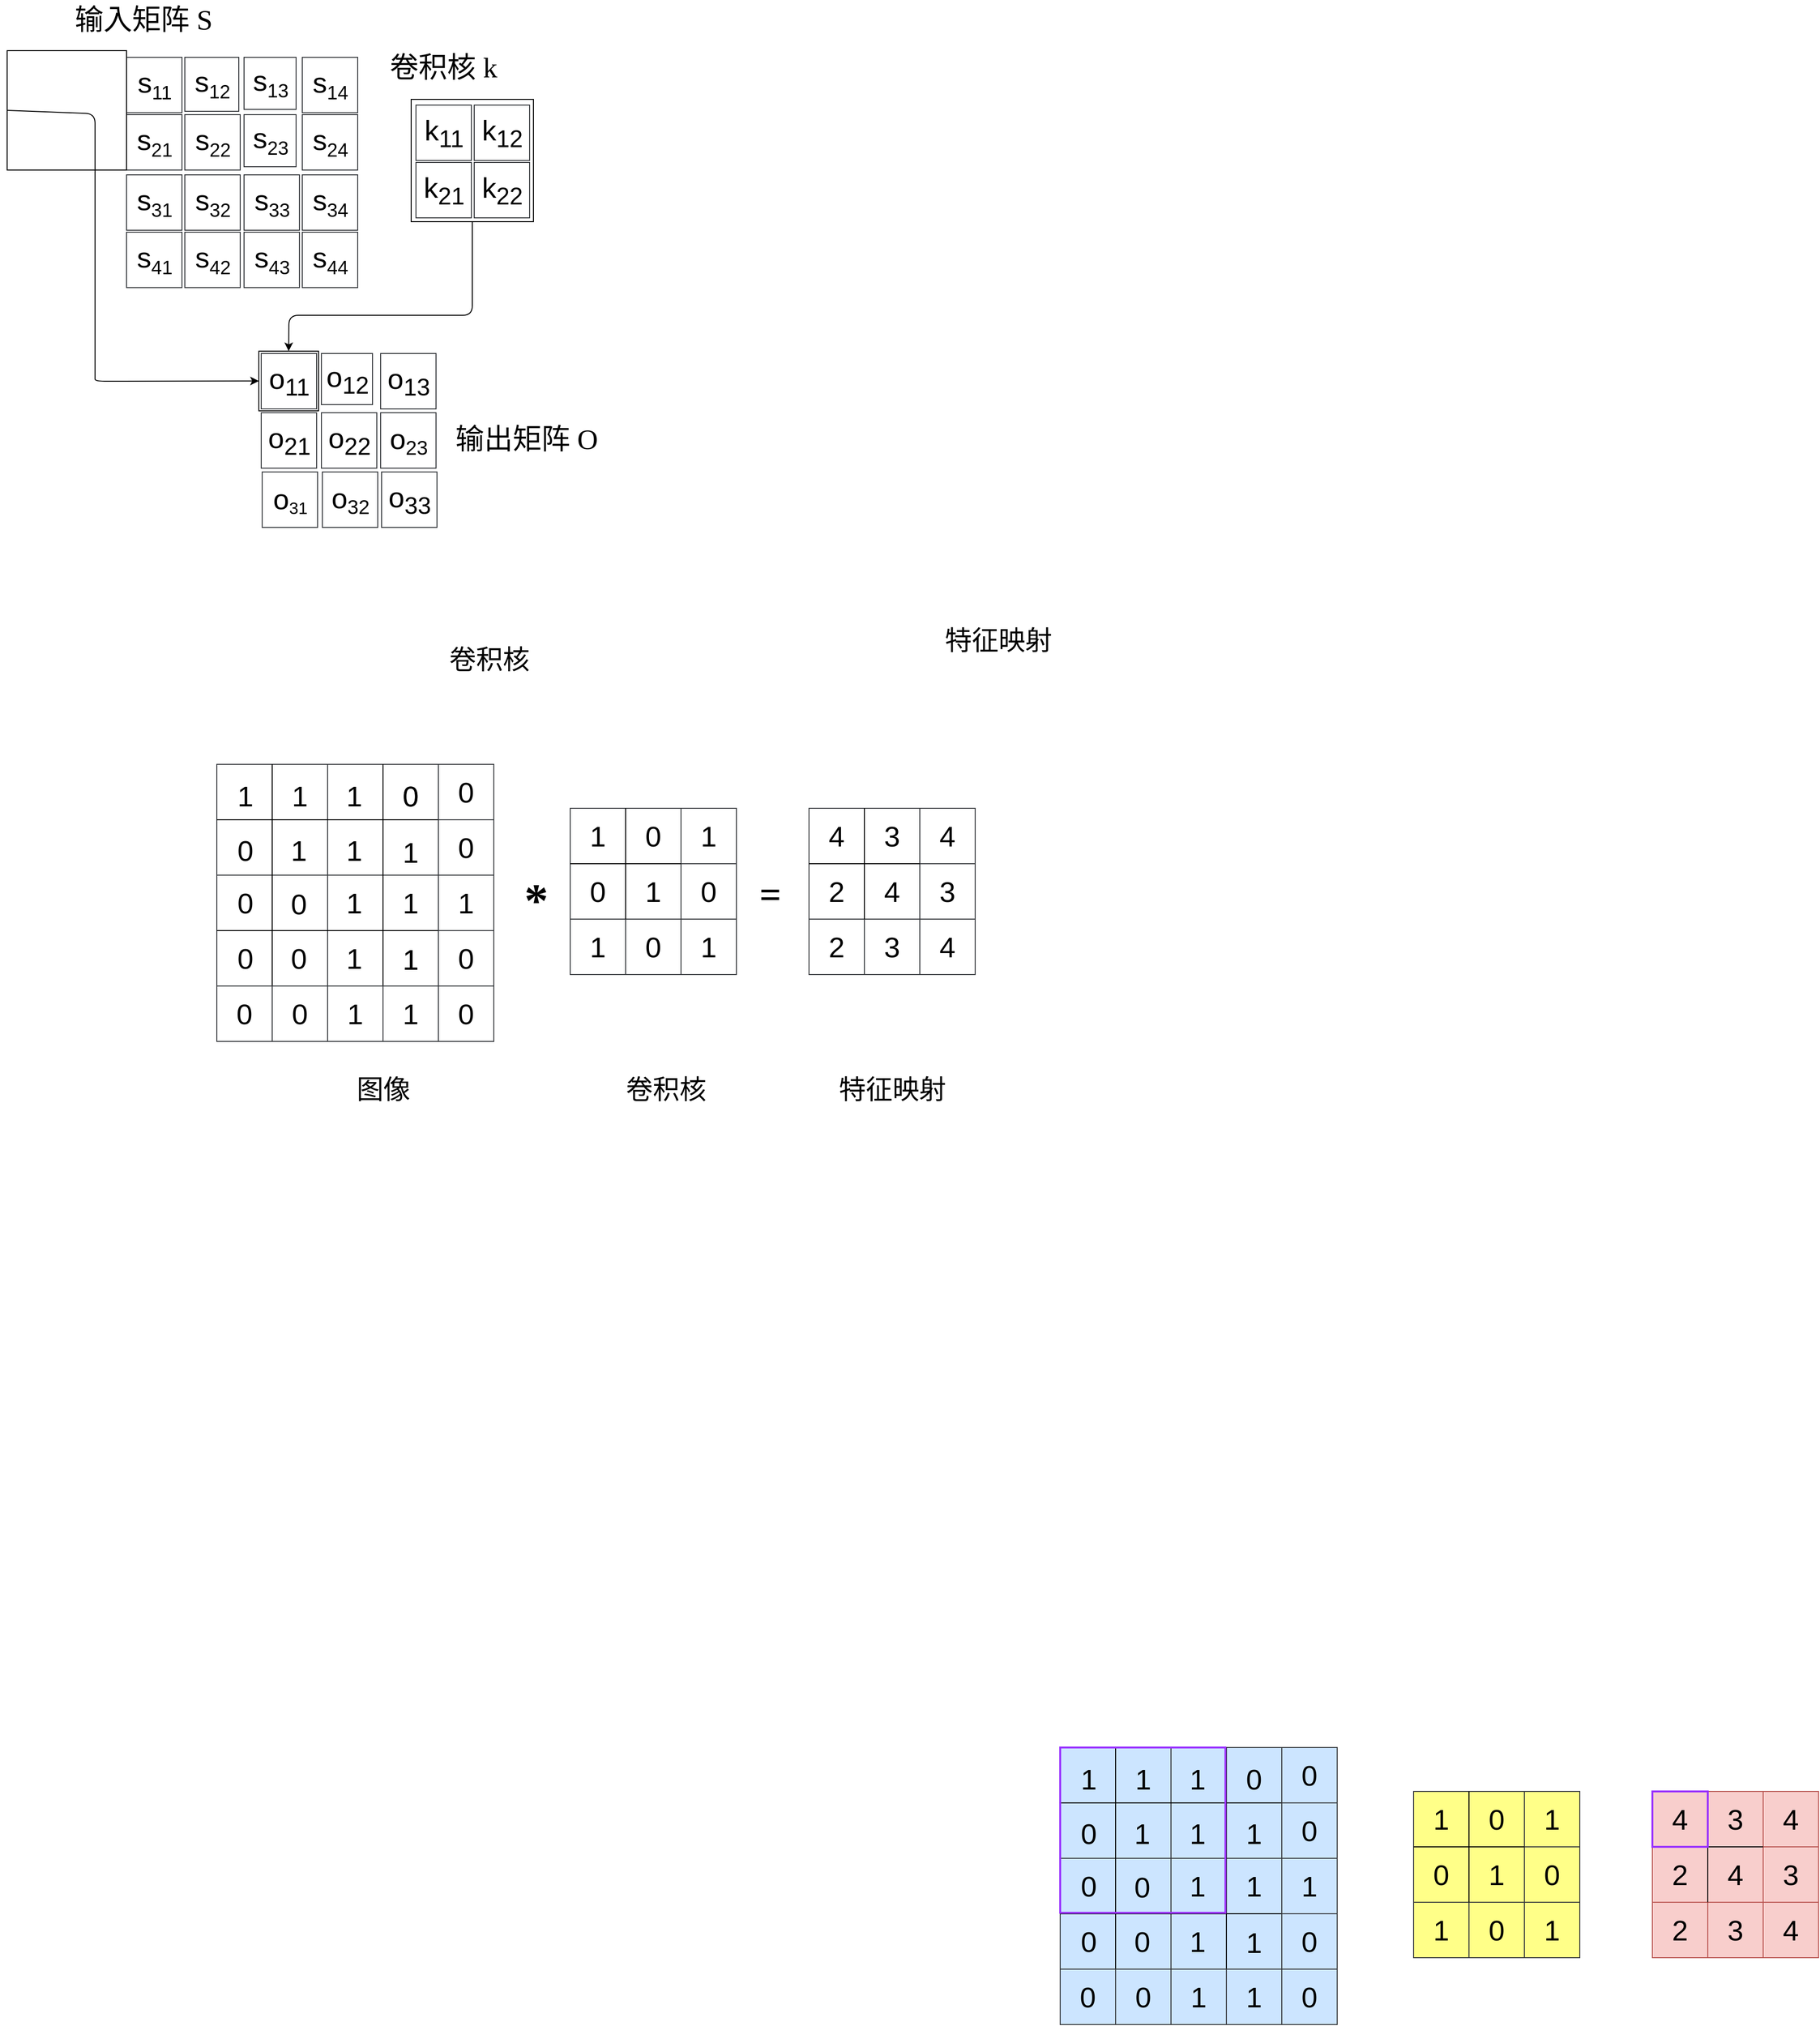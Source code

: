 <mxfile version="12.8.4" type="github">
  <diagram id="JtfpFRSSnTSALHeO8ptM" name="Page-1">
    <mxGraphModel dx="1550" dy="1503" grid="1" gridSize="10" guides="1" tooltips="1" connect="1" arrows="1" fold="1" page="1" pageScale="1" pageWidth="827" pageHeight="1169" math="0" shadow="0">
      <root>
        <mxCell id="0" />
        <mxCell id="1" parent="0" />
        <mxCell id="E94k6uw-H9_ipkAbO5sh-1" value="" style="whiteSpace=wrap;html=1;aspect=fixed;fillColor=#cce5ff;strokeColor=#36393d;fontSize=30;" parent="1" vertex="1">
          <mxGeometry x="900" y="1029" width="116" height="116" as="geometry" />
        </mxCell>
        <mxCell id="E94k6uw-H9_ipkAbO5sh-2" value="" style="whiteSpace=wrap;html=1;aspect=fixed;fillColor=#cce5ff;strokeColor=#36393d;fontSize=30;" parent="1" vertex="1">
          <mxGeometry x="1016" y="1029" width="116" height="116" as="geometry" />
        </mxCell>
        <mxCell id="E94k6uw-H9_ipkAbO5sh-3" value="" style="whiteSpace=wrap;html=1;aspect=fixed;fillColor=#cce5ff;strokeColor=#36393d;fontSize=30;" parent="1" vertex="1">
          <mxGeometry x="900" y="1145" width="116" height="116" as="geometry" />
        </mxCell>
        <mxCell id="E94k6uw-H9_ipkAbO5sh-4" value="" style="whiteSpace=wrap;html=1;aspect=fixed;fillColor=#cce5ff;strokeColor=#36393d;fontSize=30;" parent="1" vertex="1">
          <mxGeometry x="1016" y="1145" width="116" height="116" as="geometry" />
        </mxCell>
        <mxCell id="E94k6uw-H9_ipkAbO5sh-5" value="" style="endArrow=none;html=1;entryX=0;entryY=0.5;entryDx=0;entryDy=0;exitX=1;exitY=0.5;exitDx=0;exitDy=0;fontSize=30;" parent="1" source="E94k6uw-H9_ipkAbO5sh-2" target="E94k6uw-H9_ipkAbO5sh-1" edge="1">
          <mxGeometry width="50" height="50" relative="1" as="geometry">
            <mxPoint x="730" y="1216" as="sourcePoint" />
            <mxPoint x="838" y="1165" as="targetPoint" />
          </mxGeometry>
        </mxCell>
        <mxCell id="E94k6uw-H9_ipkAbO5sh-6" value="" style="endArrow=none;html=1;entryX=0;entryY=0.5;entryDx=0;entryDy=0;exitX=1;exitY=0.5;exitDx=0;exitDy=0;fontSize=30;" parent="1" source="E94k6uw-H9_ipkAbO5sh-4" target="E94k6uw-H9_ipkAbO5sh-3" edge="1">
          <mxGeometry width="50" height="50" relative="1" as="geometry">
            <mxPoint x="760" y="1305" as="sourcePoint" />
            <mxPoint x="840" y="1225" as="targetPoint" />
          </mxGeometry>
        </mxCell>
        <mxCell id="E94k6uw-H9_ipkAbO5sh-7" value="" style="endArrow=none;html=1;entryX=0.5;entryY=0;entryDx=0;entryDy=0;exitX=0.5;exitY=1;exitDx=0;exitDy=0;fontSize=30;" parent="1" source="E94k6uw-H9_ipkAbO5sh-3" target="E94k6uw-H9_ipkAbO5sh-1" edge="1">
          <mxGeometry width="50" height="50" relative="1" as="geometry">
            <mxPoint x="690" y="1305" as="sourcePoint" />
            <mxPoint x="740" y="1255" as="targetPoint" />
          </mxGeometry>
        </mxCell>
        <mxCell id="E94k6uw-H9_ipkAbO5sh-8" value="" style="endArrow=none;html=1;entryX=0.5;entryY=0;entryDx=0;entryDy=0;exitX=0.5;exitY=1;exitDx=0;exitDy=0;fontSize=30;" parent="1" source="E94k6uw-H9_ipkAbO5sh-4" target="E94k6uw-H9_ipkAbO5sh-2" edge="1">
          <mxGeometry width="50" height="50" relative="1" as="geometry">
            <mxPoint x="780" y="1405" as="sourcePoint" />
            <mxPoint x="830" y="1355" as="targetPoint" />
          </mxGeometry>
        </mxCell>
        <mxCell id="E94k6uw-H9_ipkAbO5sh-9" value="&lt;font style=&quot;font-size: 30px;&quot;&gt;1&lt;/font&gt;" style="text;html=1;strokeColor=none;fillColor=none;align=center;verticalAlign=middle;whiteSpace=wrap;rounded=0;fontSize=30;" parent="1" vertex="1">
          <mxGeometry x="910" y="1045" width="40" height="34" as="geometry" />
        </mxCell>
        <mxCell id="E94k6uw-H9_ipkAbO5sh-10" value="&lt;font style=&quot;font-size: 30px;&quot;&gt;1&lt;/font&gt;" style="text;html=1;strokeColor=none;fillColor=none;align=center;verticalAlign=middle;whiteSpace=wrap;rounded=0;fontSize=30;" parent="1" vertex="1">
          <mxGeometry x="967" y="1045" width="40" height="34" as="geometry" />
        </mxCell>
        <mxCell id="E94k6uw-H9_ipkAbO5sh-11" value="&lt;font style=&quot;font-size: 30px;&quot;&gt;1&lt;/font&gt;" style="text;html=1;strokeColor=none;fillColor=none;align=center;verticalAlign=middle;whiteSpace=wrap;rounded=0;fontSize=30;" parent="1" vertex="1">
          <mxGeometry x="1024" y="1045" width="40" height="34" as="geometry" />
        </mxCell>
        <mxCell id="E94k6uw-H9_ipkAbO5sh-12" value="&lt;font style=&quot;font-size: 30px;&quot;&gt;0&lt;/font&gt;" style="text;html=1;strokeColor=none;fillColor=none;align=center;verticalAlign=middle;whiteSpace=wrap;rounded=0;fontSize=30;" parent="1" vertex="1">
          <mxGeometry x="1083" y="1045" width="40" height="34" as="geometry" />
        </mxCell>
        <mxCell id="E94k6uw-H9_ipkAbO5sh-13" value="&lt;font style=&quot;font-size: 30px;&quot;&gt;0&lt;/font&gt;" style="text;html=1;strokeColor=none;fillColor=none;align=center;verticalAlign=middle;whiteSpace=wrap;rounded=0;fontSize=30;" parent="1" vertex="1">
          <mxGeometry x="910" y="1102" width="40" height="34" as="geometry" />
        </mxCell>
        <mxCell id="E94k6uw-H9_ipkAbO5sh-14" value="&lt;font style=&quot;font-size: 30px;&quot;&gt;1&lt;/font&gt;" style="text;html=1;strokeColor=none;fillColor=none;align=center;verticalAlign=middle;whiteSpace=wrap;rounded=0;fontSize=30;" parent="1" vertex="1">
          <mxGeometry x="966" y="1102" width="40" height="34" as="geometry" />
        </mxCell>
        <mxCell id="E94k6uw-H9_ipkAbO5sh-15" value="&lt;font style=&quot;font-size: 30px;&quot;&gt;1&lt;/font&gt;" style="text;html=1;strokeColor=none;fillColor=none;align=center;verticalAlign=middle;whiteSpace=wrap;rounded=0;fontSize=30;" parent="1" vertex="1">
          <mxGeometry x="1024" y="1102" width="40" height="34" as="geometry" />
        </mxCell>
        <mxCell id="E94k6uw-H9_ipkAbO5sh-16" value="&lt;font style=&quot;font-size: 30px;&quot;&gt;0&lt;/font&gt;" style="text;html=1;strokeColor=none;fillColor=none;align=center;verticalAlign=middle;whiteSpace=wrap;rounded=0;fontSize=30;" parent="1" vertex="1">
          <mxGeometry x="910" y="1157" width="40" height="34" as="geometry" />
        </mxCell>
        <mxCell id="E94k6uw-H9_ipkAbO5sh-17" value="&lt;font style=&quot;font-size: 30px;&quot;&gt;0&lt;/font&gt;" style="text;html=1;strokeColor=none;fillColor=none;align=center;verticalAlign=middle;whiteSpace=wrap;rounded=0;fontSize=30;" parent="1" vertex="1">
          <mxGeometry x="966" y="1158" width="40" height="34" as="geometry" />
        </mxCell>
        <mxCell id="E94k6uw-H9_ipkAbO5sh-18" value="&lt;font style=&quot;font-size: 30px;&quot;&gt;1&lt;/font&gt;" style="text;html=1;strokeColor=none;fillColor=none;align=center;verticalAlign=middle;whiteSpace=wrap;rounded=0;fontSize=30;" parent="1" vertex="1">
          <mxGeometry x="1024" y="1157" width="40" height="34" as="geometry" />
        </mxCell>
        <mxCell id="E94k6uw-H9_ipkAbO5sh-19" value="&lt;font style=&quot;font-size: 30px;&quot;&gt;1&lt;/font&gt;" style="text;html=1;strokeColor=none;fillColor=none;align=center;verticalAlign=middle;whiteSpace=wrap;rounded=0;fontSize=30;" parent="1" vertex="1">
          <mxGeometry x="1083" y="1157" width="40" height="34" as="geometry" />
        </mxCell>
        <mxCell id="E94k6uw-H9_ipkAbO5sh-20" value="&lt;font style=&quot;font-size: 30px;&quot;&gt;0&lt;/font&gt;" style="text;html=1;strokeColor=none;fillColor=none;align=center;verticalAlign=middle;whiteSpace=wrap;rounded=0;fontSize=30;" parent="1" vertex="1">
          <mxGeometry x="910" y="1215" width="40" height="34" as="geometry" />
        </mxCell>
        <mxCell id="E94k6uw-H9_ipkAbO5sh-21" value="&lt;font style=&quot;font-size: 30px;&quot;&gt;0&lt;/font&gt;" style="text;html=1;strokeColor=none;fillColor=none;align=center;verticalAlign=middle;whiteSpace=wrap;rounded=0;fontSize=30;" parent="1" vertex="1">
          <mxGeometry x="966" y="1215" width="40" height="34" as="geometry" />
        </mxCell>
        <mxCell id="E94k6uw-H9_ipkAbO5sh-22" value="&lt;font style=&quot;font-size: 30px;&quot;&gt;1&lt;/font&gt;" style="text;html=1;strokeColor=none;fillColor=none;align=center;verticalAlign=middle;whiteSpace=wrap;rounded=0;fontSize=30;" parent="1" vertex="1">
          <mxGeometry x="1024" y="1215" width="40" height="34" as="geometry" />
        </mxCell>
        <mxCell id="E94k6uw-H9_ipkAbO5sh-23" value="&lt;font style=&quot;font-size: 30px;&quot;&gt;1&lt;/font&gt;" style="text;html=1;strokeColor=none;fillColor=none;align=center;verticalAlign=middle;whiteSpace=wrap;rounded=0;fontSize=30;" parent="1" vertex="1">
          <mxGeometry x="1083" y="1216" width="40" height="34" as="geometry" />
        </mxCell>
        <mxCell id="E94k6uw-H9_ipkAbO5sh-24" value="&lt;font style=&quot;font-size: 30px;&quot;&gt;1&lt;/font&gt;" style="text;html=1;strokeColor=none;fillColor=none;align=center;verticalAlign=middle;whiteSpace=wrap;rounded=0;fontSize=30;" parent="1" vertex="1">
          <mxGeometry x="1083" y="1102" width="40" height="34" as="geometry" />
        </mxCell>
        <mxCell id="E94k6uw-H9_ipkAbO5sh-73" value="0" style="whiteSpace=wrap;html=1;aspect=fixed;fillColor=#cce5ff;strokeColor=#36393d;fontSize=30;" parent="1" vertex="1">
          <mxGeometry x="1132" y="1029" width="58" height="58" as="geometry" />
        </mxCell>
        <mxCell id="E94k6uw-H9_ipkAbO5sh-74" value="0" style="whiteSpace=wrap;html=1;aspect=fixed;fillColor=#cce5ff;strokeColor=#36393d;fontSize=30;" parent="1" vertex="1">
          <mxGeometry x="1132" y="1087" width="58" height="58" as="geometry" />
        </mxCell>
        <mxCell id="E94k6uw-H9_ipkAbO5sh-75" value="1" style="whiteSpace=wrap;html=1;aspect=fixed;fillColor=#cce5ff;strokeColor=#36393d;fontSize=30;" parent="1" vertex="1">
          <mxGeometry x="1132" y="1145" width="58" height="58" as="geometry" />
        </mxCell>
        <mxCell id="E94k6uw-H9_ipkAbO5sh-76" value="0" style="whiteSpace=wrap;html=1;aspect=fixed;fillColor=#cce5ff;strokeColor=#36393d;fontSize=30;" parent="1" vertex="1">
          <mxGeometry x="1132" y="1203" width="58" height="58" as="geometry" />
        </mxCell>
        <mxCell id="E94k6uw-H9_ipkAbO5sh-77" value="0" style="whiteSpace=wrap;html=1;aspect=fixed;fillColor=#cce5ff;strokeColor=#36393d;fontSize=30;" parent="1" vertex="1">
          <mxGeometry x="900" y="1261" width="58" height="58" as="geometry" />
        </mxCell>
        <mxCell id="E94k6uw-H9_ipkAbO5sh-78" value="0" style="whiteSpace=wrap;html=1;aspect=fixed;fillColor=#cce5ff;strokeColor=#36393d;fontSize=30;" parent="1" vertex="1">
          <mxGeometry x="958" y="1261" width="58" height="58" as="geometry" />
        </mxCell>
        <mxCell id="E94k6uw-H9_ipkAbO5sh-79" value="1" style="whiteSpace=wrap;html=1;aspect=fixed;fillColor=#cce5ff;strokeColor=#36393d;fontSize=30;" parent="1" vertex="1">
          <mxGeometry x="1016" y="1261" width="58" height="58" as="geometry" />
        </mxCell>
        <mxCell id="E94k6uw-H9_ipkAbO5sh-80" value="1" style="whiteSpace=wrap;html=1;aspect=fixed;fillColor=#cce5ff;strokeColor=#36393d;fontSize=30;" parent="1" vertex="1">
          <mxGeometry x="1074" y="1261" width="58" height="58" as="geometry" />
        </mxCell>
        <mxCell id="E94k6uw-H9_ipkAbO5sh-81" value="0" style="whiteSpace=wrap;html=1;aspect=fixed;fillColor=#cce5ff;strokeColor=#36393d;fontSize=30;" parent="1" vertex="1">
          <mxGeometry x="1132" y="1261" width="58" height="58" as="geometry" />
        </mxCell>
        <mxCell id="E94k6uw-H9_ipkAbO5sh-83" value="" style="whiteSpace=wrap;html=1;aspect=fixed;fillColor=#ffff88;strokeColor=#36393d;fontSize=30;" parent="1" vertex="1">
          <mxGeometry x="1270" y="1075" width="116" height="116" as="geometry" />
        </mxCell>
        <mxCell id="E94k6uw-H9_ipkAbO5sh-88" value="1" style="whiteSpace=wrap;html=1;aspect=fixed;fillColor=#ffff88;strokeColor=#36393d;fontSize=30;" parent="1" vertex="1">
          <mxGeometry x="1386" y="1075" width="58" height="58" as="geometry" />
        </mxCell>
        <mxCell id="E94k6uw-H9_ipkAbO5sh-89" value="0" style="whiteSpace=wrap;html=1;aspect=fixed;fillColor=#ffff88;strokeColor=#36393d;fontSize=30;" parent="1" vertex="1">
          <mxGeometry x="1386" y="1133" width="58" height="58" as="geometry" />
        </mxCell>
        <mxCell id="E94k6uw-H9_ipkAbO5sh-90" value="1" style="whiteSpace=wrap;html=1;aspect=fixed;fillColor=#ffff88;strokeColor=#36393d;fontSize=30;" parent="1" vertex="1">
          <mxGeometry x="1270" y="1191" width="58" height="58" as="geometry" />
        </mxCell>
        <mxCell id="E94k6uw-H9_ipkAbO5sh-91" value="0" style="whiteSpace=wrap;html=1;aspect=fixed;fillColor=#ffff88;strokeColor=#36393d;fontSize=30;" parent="1" vertex="1">
          <mxGeometry x="1328" y="1191" width="58" height="58" as="geometry" />
        </mxCell>
        <mxCell id="E94k6uw-H9_ipkAbO5sh-92" value="1" style="whiteSpace=wrap;html=1;aspect=fixed;fillColor=#ffff88;strokeColor=#36393d;fontSize=30;" parent="1" vertex="1">
          <mxGeometry x="1386" y="1191" width="58" height="58" as="geometry" />
        </mxCell>
        <mxCell id="E94k6uw-H9_ipkAbO5sh-93" value="" style="endArrow=none;html=1;fontSize=30;exitX=0;exitY=0.5;exitDx=0;exitDy=0;entryX=1;entryY=0.5;entryDx=0;entryDy=0;" parent="1" source="E94k6uw-H9_ipkAbO5sh-83" target="E94k6uw-H9_ipkAbO5sh-83" edge="1">
          <mxGeometry width="50" height="50" relative="1" as="geometry">
            <mxPoint x="1310" y="1037" as="sourcePoint" />
            <mxPoint x="1360" y="987" as="targetPoint" />
          </mxGeometry>
        </mxCell>
        <mxCell id="E94k6uw-H9_ipkAbO5sh-94" value="" style="endArrow=none;html=1;fontSize=30;exitX=0.5;exitY=0;exitDx=0;exitDy=0;entryX=0.5;entryY=1;entryDx=0;entryDy=0;" parent="1" source="E94k6uw-H9_ipkAbO5sh-83" target="E94k6uw-H9_ipkAbO5sh-83" edge="1">
          <mxGeometry width="50" height="50" relative="1" as="geometry">
            <mxPoint x="1310" y="1017" as="sourcePoint" />
            <mxPoint x="1360" y="967" as="targetPoint" />
          </mxGeometry>
        </mxCell>
        <mxCell id="E94k6uw-H9_ipkAbO5sh-95" value="1" style="text;html=1;strokeColor=none;fillColor=none;align=center;verticalAlign=middle;whiteSpace=wrap;rounded=0;fontSize=30;" parent="1" vertex="1">
          <mxGeometry x="1279" y="1094" width="40" height="20" as="geometry" />
        </mxCell>
        <mxCell id="E94k6uw-H9_ipkAbO5sh-96" value="0" style="text;html=1;strokeColor=none;fillColor=none;align=center;verticalAlign=middle;whiteSpace=wrap;rounded=0;fontSize=30;" parent="1" vertex="1">
          <mxGeometry x="1337" y="1094" width="40" height="20" as="geometry" />
        </mxCell>
        <mxCell id="E94k6uw-H9_ipkAbO5sh-97" value="0" style="text;html=1;strokeColor=none;fillColor=none;align=center;verticalAlign=middle;whiteSpace=wrap;rounded=0;fontSize=30;" parent="1" vertex="1">
          <mxGeometry x="1279" y="1152" width="40" height="20" as="geometry" />
        </mxCell>
        <mxCell id="E94k6uw-H9_ipkAbO5sh-98" value="1" style="text;html=1;strokeColor=none;fillColor=none;align=center;verticalAlign=middle;whiteSpace=wrap;rounded=0;fontSize=30;" parent="1" vertex="1">
          <mxGeometry x="1337" y="1152" width="40" height="20" as="geometry" />
        </mxCell>
        <mxCell id="E94k6uw-H9_ipkAbO5sh-99" value="" style="whiteSpace=wrap;html=1;aspect=fixed;fillColor=#f8cecc;strokeColor=#b85450;fontSize=30;" parent="1" vertex="1">
          <mxGeometry x="1520" y="1075" width="116" height="116" as="geometry" />
        </mxCell>
        <mxCell id="E94k6uw-H9_ipkAbO5sh-100" value="4" style="whiteSpace=wrap;html=1;aspect=fixed;fillColor=#f8cecc;strokeColor=#b85450;fontSize=30;" parent="1" vertex="1">
          <mxGeometry x="1636" y="1075" width="58" height="58" as="geometry" />
        </mxCell>
        <mxCell id="E94k6uw-H9_ipkAbO5sh-101" value="3" style="whiteSpace=wrap;html=1;aspect=fixed;fillColor=#f8cecc;strokeColor=#b85450;fontSize=30;" parent="1" vertex="1">
          <mxGeometry x="1636" y="1133" width="58" height="58" as="geometry" />
        </mxCell>
        <mxCell id="E94k6uw-H9_ipkAbO5sh-102" value="2" style="whiteSpace=wrap;html=1;aspect=fixed;fillColor=#f8cecc;strokeColor=#b85450;fontSize=30;" parent="1" vertex="1">
          <mxGeometry x="1520" y="1191" width="58" height="58" as="geometry" />
        </mxCell>
        <mxCell id="E94k6uw-H9_ipkAbO5sh-103" value="3" style="whiteSpace=wrap;html=1;aspect=fixed;fillColor=#f8cecc;strokeColor=#b85450;fontSize=30;" parent="1" vertex="1">
          <mxGeometry x="1578" y="1191" width="58" height="58" as="geometry" />
        </mxCell>
        <mxCell id="E94k6uw-H9_ipkAbO5sh-104" value="4" style="whiteSpace=wrap;html=1;aspect=fixed;fillColor=#f8cecc;strokeColor=#b85450;fontSize=30;" parent="1" vertex="1">
          <mxGeometry x="1636" y="1191" width="58" height="58" as="geometry" />
        </mxCell>
        <mxCell id="E94k6uw-H9_ipkAbO5sh-105" value="" style="endArrow=none;html=1;fontSize=30;exitX=0;exitY=0.5;exitDx=0;exitDy=0;entryX=1;entryY=0.5;entryDx=0;entryDy=0;" parent="1" source="E94k6uw-H9_ipkAbO5sh-99" target="E94k6uw-H9_ipkAbO5sh-99" edge="1">
          <mxGeometry width="50" height="50" relative="1" as="geometry">
            <mxPoint x="1560" y="1037" as="sourcePoint" />
            <mxPoint x="1610" y="987" as="targetPoint" />
          </mxGeometry>
        </mxCell>
        <mxCell id="E94k6uw-H9_ipkAbO5sh-106" value="" style="endArrow=none;html=1;fontSize=30;exitX=0.5;exitY=0;exitDx=0;exitDy=0;entryX=0.5;entryY=1;entryDx=0;entryDy=0;" parent="1" source="E94k6uw-H9_ipkAbO5sh-99" target="E94k6uw-H9_ipkAbO5sh-99" edge="1">
          <mxGeometry width="50" height="50" relative="1" as="geometry">
            <mxPoint x="1560" y="1017" as="sourcePoint" />
            <mxPoint x="1610" y="967" as="targetPoint" />
          </mxGeometry>
        </mxCell>
        <mxCell id="E94k6uw-H9_ipkAbO5sh-107" value="4" style="text;html=1;strokeColor=none;fillColor=none;align=center;verticalAlign=middle;whiteSpace=wrap;rounded=0;fontSize=30;" parent="1" vertex="1">
          <mxGeometry x="1529" y="1094" width="40" height="20" as="geometry" />
        </mxCell>
        <mxCell id="E94k6uw-H9_ipkAbO5sh-108" value="3" style="text;html=1;strokeColor=none;fillColor=none;align=center;verticalAlign=middle;whiteSpace=wrap;rounded=0;fontSize=30;" parent="1" vertex="1">
          <mxGeometry x="1587" y="1094" width="40" height="20" as="geometry" />
        </mxCell>
        <mxCell id="E94k6uw-H9_ipkAbO5sh-109" value="2" style="text;html=1;strokeColor=none;fillColor=none;align=center;verticalAlign=middle;whiteSpace=wrap;rounded=0;fontSize=30;" parent="1" vertex="1">
          <mxGeometry x="1529" y="1152" width="40" height="20" as="geometry" />
        </mxCell>
        <mxCell id="E94k6uw-H9_ipkAbO5sh-110" value="4" style="text;html=1;strokeColor=none;fillColor=none;align=center;verticalAlign=middle;whiteSpace=wrap;rounded=0;fontSize=30;" parent="1" vertex="1">
          <mxGeometry x="1587" y="1152" width="40" height="20" as="geometry" />
        </mxCell>
        <mxCell id="E94k6uw-H9_ipkAbO5sh-111" value="" style="whiteSpace=wrap;html=1;aspect=fixed;fontSize=30;fillColor=none;strokeColor=#9933FF;rounded=0;shadow=0;glass=0;comic=0;strokeWidth=2;" parent="1" vertex="1">
          <mxGeometry x="900" y="1029" width="173" height="173" as="geometry" />
        </mxCell>
        <mxCell id="E94k6uw-H9_ipkAbO5sh-112" value="" style="whiteSpace=wrap;html=1;aspect=fixed;strokeColor=#9933FF;fillColor=none;fontSize=30;strokeWidth=2;" parent="1" vertex="1">
          <mxGeometry x="1520" y="1075" width="58" height="58" as="geometry" />
        </mxCell>
        <mxCell id="FGZM0DmefXxOjNKaWH-8-1" value="" style="whiteSpace=wrap;html=1;aspect=fixed;fillColor=none;strokeColor=#36393d;fontSize=30;" vertex="1" parent="1">
          <mxGeometry x="17" width="116" height="116" as="geometry" />
        </mxCell>
        <mxCell id="FGZM0DmefXxOjNKaWH-8-2" value="" style="whiteSpace=wrap;html=1;aspect=fixed;fillColor=none;strokeColor=#36393d;fontSize=30;" vertex="1" parent="1">
          <mxGeometry x="133" width="116" height="116" as="geometry" />
        </mxCell>
        <mxCell id="FGZM0DmefXxOjNKaWH-8-3" value="" style="whiteSpace=wrap;html=1;aspect=fixed;fillColor=none;strokeColor=#36393d;fontSize=30;" vertex="1" parent="1">
          <mxGeometry x="17" y="116" width="116" height="116" as="geometry" />
        </mxCell>
        <mxCell id="FGZM0DmefXxOjNKaWH-8-4" value="" style="whiteSpace=wrap;html=1;aspect=fixed;fillColor=none;strokeColor=#36393d;fontSize=30;" vertex="1" parent="1">
          <mxGeometry x="133" y="116" width="116" height="116" as="geometry" />
        </mxCell>
        <mxCell id="FGZM0DmefXxOjNKaWH-8-5" value="" style="endArrow=none;html=1;entryX=0;entryY=0.5;entryDx=0;entryDy=0;exitX=1;exitY=0.5;exitDx=0;exitDy=0;fontSize=30;" edge="1" parent="1" source="FGZM0DmefXxOjNKaWH-8-2" target="FGZM0DmefXxOjNKaWH-8-1">
          <mxGeometry width="50" height="50" relative="1" as="geometry">
            <mxPoint x="-153" y="187" as="sourcePoint" />
            <mxPoint x="-45" y="136" as="targetPoint" />
          </mxGeometry>
        </mxCell>
        <mxCell id="FGZM0DmefXxOjNKaWH-8-6" value="" style="endArrow=none;html=1;entryX=0;entryY=0.5;entryDx=0;entryDy=0;exitX=1;exitY=0.5;exitDx=0;exitDy=0;fontSize=30;" edge="1" parent="1" source="FGZM0DmefXxOjNKaWH-8-4" target="FGZM0DmefXxOjNKaWH-8-3">
          <mxGeometry width="50" height="50" relative="1" as="geometry">
            <mxPoint x="-123" y="276" as="sourcePoint" />
            <mxPoint x="-43" y="196" as="targetPoint" />
          </mxGeometry>
        </mxCell>
        <mxCell id="FGZM0DmefXxOjNKaWH-8-7" value="" style="endArrow=none;html=1;entryX=0.5;entryY=0;entryDx=0;entryDy=0;exitX=0.5;exitY=1;exitDx=0;exitDy=0;fontSize=30;" edge="1" parent="1" source="FGZM0DmefXxOjNKaWH-8-3" target="FGZM0DmefXxOjNKaWH-8-1">
          <mxGeometry width="50" height="50" relative="1" as="geometry">
            <mxPoint x="-193" y="276" as="sourcePoint" />
            <mxPoint x="-143" y="226" as="targetPoint" />
          </mxGeometry>
        </mxCell>
        <mxCell id="FGZM0DmefXxOjNKaWH-8-8" value="" style="endArrow=none;html=1;entryX=0.5;entryY=0;entryDx=0;entryDy=0;exitX=0.5;exitY=1;exitDx=0;exitDy=0;fontSize=30;" edge="1" parent="1" source="FGZM0DmefXxOjNKaWH-8-4" target="FGZM0DmefXxOjNKaWH-8-2">
          <mxGeometry width="50" height="50" relative="1" as="geometry">
            <mxPoint x="-103" y="376" as="sourcePoint" />
            <mxPoint x="-53" y="326" as="targetPoint" />
          </mxGeometry>
        </mxCell>
        <mxCell id="FGZM0DmefXxOjNKaWH-8-9" value="&lt;font style=&quot;font-size: 30px;&quot;&gt;1&lt;/font&gt;" style="text;html=1;strokeColor=none;fillColor=none;align=center;verticalAlign=middle;whiteSpace=wrap;rounded=0;fontSize=30;" vertex="1" parent="1">
          <mxGeometry x="27" y="16" width="40" height="34" as="geometry" />
        </mxCell>
        <mxCell id="FGZM0DmefXxOjNKaWH-8-10" value="&lt;font style=&quot;font-size: 30px;&quot;&gt;1&lt;/font&gt;" style="text;html=1;strokeColor=none;fillColor=none;align=center;verticalAlign=middle;whiteSpace=wrap;rounded=0;fontSize=30;" vertex="1" parent="1">
          <mxGeometry x="84" y="16" width="40" height="34" as="geometry" />
        </mxCell>
        <mxCell id="FGZM0DmefXxOjNKaWH-8-11" value="&lt;font style=&quot;font-size: 30px;&quot;&gt;1&lt;/font&gt;" style="text;html=1;strokeColor=none;fillColor=none;align=center;verticalAlign=middle;whiteSpace=wrap;rounded=0;fontSize=30;" vertex="1" parent="1">
          <mxGeometry x="141" y="16" width="40" height="34" as="geometry" />
        </mxCell>
        <mxCell id="FGZM0DmefXxOjNKaWH-8-12" value="&lt;font style=&quot;font-size: 30px;&quot;&gt;0&lt;/font&gt;" style="text;html=1;strokeColor=none;fillColor=none;align=center;verticalAlign=middle;whiteSpace=wrap;rounded=0;fontSize=30;" vertex="1" parent="1">
          <mxGeometry x="200" y="16" width="40" height="34" as="geometry" />
        </mxCell>
        <mxCell id="FGZM0DmefXxOjNKaWH-8-13" value="&lt;font style=&quot;font-size: 30px;&quot;&gt;0&lt;/font&gt;" style="text;html=1;strokeColor=none;fillColor=none;align=center;verticalAlign=middle;whiteSpace=wrap;rounded=0;fontSize=30;" vertex="1" parent="1">
          <mxGeometry x="27" y="73" width="40" height="34" as="geometry" />
        </mxCell>
        <mxCell id="FGZM0DmefXxOjNKaWH-8-14" value="&lt;font style=&quot;font-size: 30px;&quot;&gt;1&lt;/font&gt;" style="text;html=1;strokeColor=none;fillColor=none;align=center;verticalAlign=middle;whiteSpace=wrap;rounded=0;fontSize=30;" vertex="1" parent="1">
          <mxGeometry x="83" y="73" width="40" height="34" as="geometry" />
        </mxCell>
        <mxCell id="FGZM0DmefXxOjNKaWH-8-15" value="&lt;font style=&quot;font-size: 30px;&quot;&gt;1&lt;/font&gt;" style="text;html=1;strokeColor=none;fillColor=none;align=center;verticalAlign=middle;whiteSpace=wrap;rounded=0;fontSize=30;" vertex="1" parent="1">
          <mxGeometry x="141" y="73" width="40" height="34" as="geometry" />
        </mxCell>
        <mxCell id="FGZM0DmefXxOjNKaWH-8-16" value="&lt;font style=&quot;font-size: 30px;&quot;&gt;0&lt;/font&gt;" style="text;html=1;strokeColor=none;fillColor=none;align=center;verticalAlign=middle;whiteSpace=wrap;rounded=0;fontSize=30;" vertex="1" parent="1">
          <mxGeometry x="27" y="128" width="40" height="34" as="geometry" />
        </mxCell>
        <mxCell id="FGZM0DmefXxOjNKaWH-8-17" value="&lt;font style=&quot;font-size: 30px;&quot;&gt;0&lt;/font&gt;" style="text;html=1;strokeColor=none;fillColor=none;align=center;verticalAlign=middle;whiteSpace=wrap;rounded=0;fontSize=30;" vertex="1" parent="1">
          <mxGeometry x="83" y="129" width="40" height="34" as="geometry" />
        </mxCell>
        <mxCell id="FGZM0DmefXxOjNKaWH-8-18" value="&lt;font style=&quot;font-size: 30px;&quot;&gt;1&lt;/font&gt;" style="text;html=1;strokeColor=none;fillColor=none;align=center;verticalAlign=middle;whiteSpace=wrap;rounded=0;fontSize=30;" vertex="1" parent="1">
          <mxGeometry x="141" y="128" width="40" height="34" as="geometry" />
        </mxCell>
        <mxCell id="FGZM0DmefXxOjNKaWH-8-19" value="&lt;font style=&quot;font-size: 30px;&quot;&gt;1&lt;/font&gt;" style="text;html=1;strokeColor=none;fillColor=none;align=center;verticalAlign=middle;whiteSpace=wrap;rounded=0;fontSize=30;" vertex="1" parent="1">
          <mxGeometry x="200" y="128" width="40" height="34" as="geometry" />
        </mxCell>
        <mxCell id="FGZM0DmefXxOjNKaWH-8-20" value="&lt;font style=&quot;font-size: 30px;&quot;&gt;0&lt;/font&gt;" style="text;html=1;strokeColor=none;fillColor=none;align=center;verticalAlign=middle;whiteSpace=wrap;rounded=0;fontSize=30;" vertex="1" parent="1">
          <mxGeometry x="27" y="186" width="40" height="34" as="geometry" />
        </mxCell>
        <mxCell id="FGZM0DmefXxOjNKaWH-8-21" value="&lt;font style=&quot;font-size: 30px;&quot;&gt;0&lt;/font&gt;" style="text;html=1;strokeColor=none;fillColor=none;align=center;verticalAlign=middle;whiteSpace=wrap;rounded=0;fontSize=30;" vertex="1" parent="1">
          <mxGeometry x="83" y="186" width="40" height="34" as="geometry" />
        </mxCell>
        <mxCell id="FGZM0DmefXxOjNKaWH-8-22" value="&lt;font style=&quot;font-size: 30px;&quot;&gt;1&lt;/font&gt;" style="text;html=1;strokeColor=none;fillColor=none;align=center;verticalAlign=middle;whiteSpace=wrap;rounded=0;fontSize=30;" vertex="1" parent="1">
          <mxGeometry x="141" y="186" width="40" height="34" as="geometry" />
        </mxCell>
        <mxCell id="FGZM0DmefXxOjNKaWH-8-23" value="&lt;font style=&quot;font-size: 30px;&quot;&gt;1&lt;/font&gt;" style="text;html=1;strokeColor=none;fillColor=none;align=center;verticalAlign=middle;whiteSpace=wrap;rounded=0;fontSize=30;" vertex="1" parent="1">
          <mxGeometry x="200" y="187" width="40" height="34" as="geometry" />
        </mxCell>
        <mxCell id="FGZM0DmefXxOjNKaWH-8-24" value="&lt;font style=&quot;font-size: 30px;&quot;&gt;1&lt;/font&gt;" style="text;html=1;strokeColor=none;fillColor=none;align=center;verticalAlign=middle;whiteSpace=wrap;rounded=0;fontSize=30;" vertex="1" parent="1">
          <mxGeometry x="200" y="73" width="40" height="37" as="geometry" />
        </mxCell>
        <mxCell id="FGZM0DmefXxOjNKaWH-8-25" value="0" style="whiteSpace=wrap;html=1;aspect=fixed;fillColor=none;strokeColor=#36393d;fontSize=30;" vertex="1" parent="1">
          <mxGeometry x="249" width="58" height="58" as="geometry" />
        </mxCell>
        <mxCell id="FGZM0DmefXxOjNKaWH-8-26" value="0" style="whiteSpace=wrap;html=1;aspect=fixed;fillColor=none;strokeColor=#36393d;fontSize=30;" vertex="1" parent="1">
          <mxGeometry x="249" y="58" width="58" height="58" as="geometry" />
        </mxCell>
        <mxCell id="FGZM0DmefXxOjNKaWH-8-27" value="1" style="whiteSpace=wrap;html=1;aspect=fixed;fillColor=none;strokeColor=#36393d;fontSize=30;" vertex="1" parent="1">
          <mxGeometry x="249" y="116" width="58" height="58" as="geometry" />
        </mxCell>
        <mxCell id="FGZM0DmefXxOjNKaWH-8-28" value="0" style="whiteSpace=wrap;html=1;aspect=fixed;fillColor=none;strokeColor=#36393d;fontSize=30;" vertex="1" parent="1">
          <mxGeometry x="249" y="174" width="58" height="58" as="geometry" />
        </mxCell>
        <mxCell id="FGZM0DmefXxOjNKaWH-8-29" value="0" style="whiteSpace=wrap;html=1;aspect=fixed;fillColor=none;strokeColor=#36393d;fontSize=30;" vertex="1" parent="1">
          <mxGeometry x="17" y="232" width="58" height="58" as="geometry" />
        </mxCell>
        <mxCell id="FGZM0DmefXxOjNKaWH-8-30" value="0" style="whiteSpace=wrap;html=1;aspect=fixed;fillColor=none;strokeColor=#36393d;fontSize=30;" vertex="1" parent="1">
          <mxGeometry x="75" y="232" width="58" height="58" as="geometry" />
        </mxCell>
        <mxCell id="FGZM0DmefXxOjNKaWH-8-31" value="1" style="whiteSpace=wrap;html=1;aspect=fixed;fillColor=none;strokeColor=#36393d;fontSize=30;" vertex="1" parent="1">
          <mxGeometry x="133" y="232" width="58" height="58" as="geometry" />
        </mxCell>
        <mxCell id="FGZM0DmefXxOjNKaWH-8-32" value="1" style="whiteSpace=wrap;html=1;aspect=fixed;fillColor=none;strokeColor=#36393d;fontSize=30;" vertex="1" parent="1">
          <mxGeometry x="191" y="232" width="58" height="58" as="geometry" />
        </mxCell>
        <mxCell id="FGZM0DmefXxOjNKaWH-8-33" value="0" style="whiteSpace=wrap;html=1;aspect=fixed;fillColor=none;strokeColor=#36393d;fontSize=30;" vertex="1" parent="1">
          <mxGeometry x="249" y="232" width="58" height="58" as="geometry" />
        </mxCell>
        <mxCell id="FGZM0DmefXxOjNKaWH-8-34" value="" style="whiteSpace=wrap;html=1;aspect=fixed;fillColor=none;strokeColor=#36393d;fontSize=30;" vertex="1" parent="1">
          <mxGeometry x="387" y="46" width="116" height="116" as="geometry" />
        </mxCell>
        <mxCell id="FGZM0DmefXxOjNKaWH-8-35" value="1" style="whiteSpace=wrap;html=1;aspect=fixed;fillColor=none;strokeColor=#36393d;fontSize=30;" vertex="1" parent="1">
          <mxGeometry x="503" y="46" width="58" height="58" as="geometry" />
        </mxCell>
        <mxCell id="FGZM0DmefXxOjNKaWH-8-36" value="0" style="whiteSpace=wrap;html=1;aspect=fixed;fillColor=none;strokeColor=#36393d;fontSize=30;" vertex="1" parent="1">
          <mxGeometry x="503" y="104" width="58" height="58" as="geometry" />
        </mxCell>
        <mxCell id="FGZM0DmefXxOjNKaWH-8-37" value="1" style="whiteSpace=wrap;html=1;aspect=fixed;fillColor=none;strokeColor=#36393d;fontSize=30;" vertex="1" parent="1">
          <mxGeometry x="387" y="162" width="58" height="58" as="geometry" />
        </mxCell>
        <mxCell id="FGZM0DmefXxOjNKaWH-8-38" value="0" style="whiteSpace=wrap;html=1;aspect=fixed;fillColor=none;strokeColor=#36393d;fontSize=30;" vertex="1" parent="1">
          <mxGeometry x="445" y="162" width="58" height="58" as="geometry" />
        </mxCell>
        <mxCell id="FGZM0DmefXxOjNKaWH-8-39" value="1" style="whiteSpace=wrap;html=1;aspect=fixed;fillColor=none;strokeColor=#36393d;fontSize=30;" vertex="1" parent="1">
          <mxGeometry x="503" y="162" width="58" height="58" as="geometry" />
        </mxCell>
        <mxCell id="FGZM0DmefXxOjNKaWH-8-40" value="" style="endArrow=none;html=1;fontSize=30;exitX=0;exitY=0.5;exitDx=0;exitDy=0;entryX=1;entryY=0.5;entryDx=0;entryDy=0;" edge="1" parent="1" source="FGZM0DmefXxOjNKaWH-8-34" target="FGZM0DmefXxOjNKaWH-8-34">
          <mxGeometry width="50" height="50" relative="1" as="geometry">
            <mxPoint x="427" y="8" as="sourcePoint" />
            <mxPoint x="477" y="-42" as="targetPoint" />
          </mxGeometry>
        </mxCell>
        <mxCell id="FGZM0DmefXxOjNKaWH-8-41" value="" style="endArrow=none;html=1;fontSize=30;exitX=0.5;exitY=0;exitDx=0;exitDy=0;entryX=0.5;entryY=1;entryDx=0;entryDy=0;" edge="1" parent="1" source="FGZM0DmefXxOjNKaWH-8-34" target="FGZM0DmefXxOjNKaWH-8-34">
          <mxGeometry width="50" height="50" relative="1" as="geometry">
            <mxPoint x="427" y="-12" as="sourcePoint" />
            <mxPoint x="477" y="-62" as="targetPoint" />
          </mxGeometry>
        </mxCell>
        <mxCell id="FGZM0DmefXxOjNKaWH-8-42" value="1" style="text;html=1;strokeColor=none;fillColor=none;align=center;verticalAlign=middle;whiteSpace=wrap;rounded=0;fontSize=30;" vertex="1" parent="1">
          <mxGeometry x="396" y="65" width="40" height="20" as="geometry" />
        </mxCell>
        <mxCell id="FGZM0DmefXxOjNKaWH-8-43" value="0" style="text;html=1;strokeColor=none;fillColor=none;align=center;verticalAlign=middle;whiteSpace=wrap;rounded=0;fontSize=30;" vertex="1" parent="1">
          <mxGeometry x="454" y="65" width="40" height="20" as="geometry" />
        </mxCell>
        <mxCell id="FGZM0DmefXxOjNKaWH-8-44" value="0" style="text;html=1;strokeColor=none;fillColor=none;align=center;verticalAlign=middle;whiteSpace=wrap;rounded=0;fontSize=30;" vertex="1" parent="1">
          <mxGeometry x="396" y="123" width="40" height="20" as="geometry" />
        </mxCell>
        <mxCell id="FGZM0DmefXxOjNKaWH-8-45" value="1" style="text;html=1;strokeColor=none;fillColor=none;align=center;verticalAlign=middle;whiteSpace=wrap;rounded=0;fontSize=30;" vertex="1" parent="1">
          <mxGeometry x="454" y="123" width="40" height="20" as="geometry" />
        </mxCell>
        <mxCell id="FGZM0DmefXxOjNKaWH-8-53" value="" style="endArrow=none;html=1;fontSize=30;exitX=0.5;exitY=0;exitDx=0;exitDy=0;entryX=0.5;entryY=1;entryDx=0;entryDy=0;strokeColor=none;" edge="1" parent="1">
          <mxGeometry width="50" height="50" relative="1" as="geometry">
            <mxPoint x="1488" y="1000" as="sourcePoint" />
            <mxPoint x="1488" y="1116" as="targetPoint" />
          </mxGeometry>
        </mxCell>
        <mxCell id="FGZM0DmefXxOjNKaWH-8-63" value="&lt;font style=&quot;font-size: 30px;&quot;&gt;1&lt;/font&gt;" style="text;html=1;strokeColor=none;fillColor=none;align=center;verticalAlign=middle;whiteSpace=wrap;rounded=0;fontSize=30;" vertex="1" parent="1">
          <mxGeometry x="200" y="187" width="40" height="34" as="geometry" />
        </mxCell>
        <mxCell id="FGZM0DmefXxOjNKaWH-8-70" value="&lt;font style=&quot;font-size: 30px;&quot;&gt;0&lt;/font&gt;" style="text;html=1;strokeColor=none;fillColor=none;align=center;verticalAlign=middle;whiteSpace=wrap;rounded=0;fontSize=30;" vertex="1" parent="1">
          <mxGeometry x="200" y="16" width="40" height="34" as="geometry" />
        </mxCell>
        <mxCell id="FGZM0DmefXxOjNKaWH-8-73" value="" style="whiteSpace=wrap;html=1;aspect=fixed;fillColor=none;strokeColor=#36393d;fontSize=30;" vertex="1" parent="1">
          <mxGeometry x="637" y="46" width="116" height="116" as="geometry" />
        </mxCell>
        <mxCell id="FGZM0DmefXxOjNKaWH-8-74" value="4" style="whiteSpace=wrap;html=1;aspect=fixed;fillColor=none;strokeColor=#36393d;fontSize=30;" vertex="1" parent="1">
          <mxGeometry x="753" y="46" width="58" height="58" as="geometry" />
        </mxCell>
        <mxCell id="FGZM0DmefXxOjNKaWH-8-75" value="3" style="whiteSpace=wrap;html=1;aspect=fixed;fillColor=none;strokeColor=#36393d;fontSize=30;" vertex="1" parent="1">
          <mxGeometry x="753" y="104" width="58" height="58" as="geometry" />
        </mxCell>
        <mxCell id="FGZM0DmefXxOjNKaWH-8-76" value="2" style="whiteSpace=wrap;html=1;aspect=fixed;fillColor=none;strokeColor=#36393d;fontSize=30;" vertex="1" parent="1">
          <mxGeometry x="637" y="162" width="58" height="58" as="geometry" />
        </mxCell>
        <mxCell id="FGZM0DmefXxOjNKaWH-8-77" value="3" style="whiteSpace=wrap;html=1;aspect=fixed;fillColor=none;strokeColor=#36393d;fontSize=30;" vertex="1" parent="1">
          <mxGeometry x="695" y="162" width="58" height="58" as="geometry" />
        </mxCell>
        <mxCell id="FGZM0DmefXxOjNKaWH-8-78" value="4" style="whiteSpace=wrap;html=1;aspect=fixed;fillColor=none;strokeColor=#36393d;fontSize=30;" vertex="1" parent="1">
          <mxGeometry x="753" y="162" width="58" height="58" as="geometry" />
        </mxCell>
        <mxCell id="FGZM0DmefXxOjNKaWH-8-79" value="" style="endArrow=none;html=1;fontSize=30;exitX=0;exitY=0.5;exitDx=0;exitDy=0;entryX=1;entryY=0.5;entryDx=0;entryDy=0;" edge="1" parent="1" source="FGZM0DmefXxOjNKaWH-8-73" target="FGZM0DmefXxOjNKaWH-8-73">
          <mxGeometry width="50" height="50" relative="1" as="geometry">
            <mxPoint x="677" y="8" as="sourcePoint" />
            <mxPoint x="727" y="-42" as="targetPoint" />
          </mxGeometry>
        </mxCell>
        <mxCell id="FGZM0DmefXxOjNKaWH-8-80" value="" style="endArrow=none;html=1;fontSize=30;exitX=0.5;exitY=0;exitDx=0;exitDy=0;entryX=0.5;entryY=1;entryDx=0;entryDy=0;" edge="1" parent="1" source="FGZM0DmefXxOjNKaWH-8-73" target="FGZM0DmefXxOjNKaWH-8-73">
          <mxGeometry width="50" height="50" relative="1" as="geometry">
            <mxPoint x="677" y="-12" as="sourcePoint" />
            <mxPoint x="727" y="-62" as="targetPoint" />
          </mxGeometry>
        </mxCell>
        <mxCell id="FGZM0DmefXxOjNKaWH-8-81" value="4" style="text;html=1;strokeColor=none;fillColor=none;align=center;verticalAlign=middle;whiteSpace=wrap;rounded=0;fontSize=30;" vertex="1" parent="1">
          <mxGeometry x="646" y="65" width="40" height="20" as="geometry" />
        </mxCell>
        <mxCell id="FGZM0DmefXxOjNKaWH-8-82" value="3" style="text;html=1;strokeColor=none;fillColor=none;align=center;verticalAlign=middle;whiteSpace=wrap;rounded=0;fontSize=30;" vertex="1" parent="1">
          <mxGeometry x="704" y="65" width="40" height="20" as="geometry" />
        </mxCell>
        <mxCell id="FGZM0DmefXxOjNKaWH-8-83" value="2" style="text;html=1;strokeColor=none;fillColor=none;align=center;verticalAlign=middle;whiteSpace=wrap;rounded=0;fontSize=30;" vertex="1" parent="1">
          <mxGeometry x="646" y="123" width="40" height="20" as="geometry" />
        </mxCell>
        <mxCell id="FGZM0DmefXxOjNKaWH-8-84" value="4" style="text;html=1;strokeColor=none;fillColor=none;align=center;verticalAlign=middle;whiteSpace=wrap;rounded=0;fontSize=30;" vertex="1" parent="1">
          <mxGeometry x="704" y="123" width="40" height="20" as="geometry" />
        </mxCell>
        <mxCell id="FGZM0DmefXxOjNKaWH-8-87" value="图像" style="text;html=1;strokeColor=none;fillColor=none;align=center;verticalAlign=middle;whiteSpace=wrap;rounded=0;fontSize=28;fontFamily=Times New Roman;" vertex="1" parent="1">
          <mxGeometry x="161.5" y="320" width="59" height="40" as="geometry" />
        </mxCell>
        <mxCell id="FGZM0DmefXxOjNKaWH-8-89" value="卷积核" style="text;html=1;align=center;verticalAlign=middle;resizable=0;points=[];autosize=1;fontSize=28;fontFamily=Times New Roman;" vertex="1" parent="1">
          <mxGeometry x="437" y="320" width="100" height="40" as="geometry" />
        </mxCell>
        <mxCell id="FGZM0DmefXxOjNKaWH-8-90" value="特征映射" style="text;html=1;align=center;verticalAlign=middle;resizable=0;points=[];autosize=1;fontSize=28;fontFamily=Times New Roman;" vertex="1" parent="1">
          <mxGeometry x="659" y="320" width="130" height="40" as="geometry" />
        </mxCell>
        <mxCell id="FGZM0DmefXxOjNKaWH-8-92" value="&lt;b&gt;&lt;font style=&quot;font-size: 50px&quot;&gt;*&lt;/font&gt;&lt;/b&gt;" style="text;html=1;align=center;verticalAlign=middle;resizable=0;points=[];autosize=1;fontSize=30;fontFamily=Times New Roman;" vertex="1" parent="1">
          <mxGeometry x="331" y="116" width="40" height="50" as="geometry" />
        </mxCell>
        <mxCell id="FGZM0DmefXxOjNKaWH-8-93" value="&lt;font style=&quot;font-size: 40px&quot;&gt;&lt;b&gt;=&lt;/b&gt;&lt;/font&gt;" style="text;html=1;align=center;verticalAlign=middle;resizable=0;points=[];autosize=1;fontSize=30;fontFamily=Times New Roman;" vertex="1" parent="1">
          <mxGeometry x="576" y="116" width="40" height="40" as="geometry" />
        </mxCell>
        <mxCell id="FGZM0DmefXxOjNKaWH-8-154" value="卷积核" style="text;html=1;align=center;verticalAlign=middle;resizable=0;points=[];autosize=1;fontSize=28;fontFamily=Times New Roman;" vertex="1" parent="1">
          <mxGeometry x="252" y="-130" width="100" height="40" as="geometry" />
        </mxCell>
        <mxCell id="FGZM0DmefXxOjNKaWH-8-155" value="特征映射" style="text;html=1;align=center;verticalAlign=middle;resizable=0;points=[];autosize=1;fontSize=28;fontFamily=Times New Roman;" vertex="1" parent="1">
          <mxGeometry x="770" y="-150" width="130" height="40" as="geometry" />
        </mxCell>
        <mxCell id="FGZM0DmefXxOjNKaWH-8-158" value="s&lt;sub&gt;&lt;font style=&quot;font-size: 20px&quot;&gt;11&lt;/font&gt;&lt;/sub&gt;" style="whiteSpace=wrap;html=1;aspect=fixed;fillColor=none;strokeColor=#36393d;fontSize=30;" vertex="1" parent="1">
          <mxGeometry x="-77.5" y="-740" width="58" height="58" as="geometry" />
        </mxCell>
        <mxCell id="FGZM0DmefXxOjNKaWH-8-159" value="s&lt;sub&gt;&lt;font style=&quot;font-size: 20px&quot;&gt;12&lt;/font&gt;&lt;/sub&gt;" style="whiteSpace=wrap;html=1;aspect=fixed;fillColor=none;strokeColor=#36393d;fontSize=30;" vertex="1" parent="1">
          <mxGeometry x="-16.5" y="-740" width="56.5" height="56.5" as="geometry" />
        </mxCell>
        <mxCell id="FGZM0DmefXxOjNKaWH-8-164" value="s&lt;sub&gt;&lt;font style=&quot;font-size: 20px&quot;&gt;13&lt;/font&gt;&lt;/sub&gt;" style="whiteSpace=wrap;html=1;aspect=fixed;fillColor=none;strokeColor=#36393d;fontSize=30;" vertex="1" parent="1">
          <mxGeometry x="45.5" y="-740" width="54.5" height="54.5" as="geometry" />
        </mxCell>
        <mxCell id="FGZM0DmefXxOjNKaWH-8-165" value="s&lt;sub&gt;&lt;font style=&quot;font-size: 20px&quot;&gt;14&lt;/font&gt;&lt;/sub&gt;" style="whiteSpace=wrap;html=1;aspect=fixed;fillColor=none;strokeColor=#36393d;fontSize=30;" vertex="1" parent="1">
          <mxGeometry x="106.5" y="-740" width="58" height="58" as="geometry" />
        </mxCell>
        <mxCell id="FGZM0DmefXxOjNKaWH-8-166" value="s&lt;sub&gt;&lt;font style=&quot;font-size: 20px&quot;&gt;21&lt;/font&gt;&lt;/sub&gt;" style="whiteSpace=wrap;html=1;aspect=fixed;fillColor=none;strokeColor=#36393d;fontSize=30;" vertex="1" parent="1">
          <mxGeometry x="-77.5" y="-680" width="58" height="58" as="geometry" />
        </mxCell>
        <mxCell id="FGZM0DmefXxOjNKaWH-8-167" value="s&lt;sub&gt;&lt;font style=&quot;font-size: 20px&quot;&gt;22&lt;/font&gt;&lt;/sub&gt;" style="whiteSpace=wrap;html=1;aspect=fixed;fillColor=none;strokeColor=#36393d;fontSize=30;" vertex="1" parent="1">
          <mxGeometry x="-16.5" y="-680" width="58" height="58" as="geometry" />
        </mxCell>
        <mxCell id="FGZM0DmefXxOjNKaWH-8-168" value="s&lt;sub&gt;&lt;font style=&quot;font-size: 20px&quot;&gt;23&lt;/font&gt;&lt;/sub&gt;" style="whiteSpace=wrap;html=1;aspect=fixed;fillColor=none;strokeColor=#36393d;fontSize=30;" vertex="1" parent="1">
          <mxGeometry x="45.5" y="-680" width="54.5" height="54.5" as="geometry" />
        </mxCell>
        <mxCell id="FGZM0DmefXxOjNKaWH-8-169" value="s&lt;sub&gt;&lt;font style=&quot;font-size: 20px&quot;&gt;24&lt;/font&gt;&lt;/sub&gt;" style="whiteSpace=wrap;html=1;aspect=fixed;fillColor=none;strokeColor=#36393d;fontSize=30;" vertex="1" parent="1">
          <mxGeometry x="106.5" y="-680" width="58" height="58" as="geometry" />
        </mxCell>
        <mxCell id="FGZM0DmefXxOjNKaWH-8-170" value="s&lt;sub&gt;&lt;font style=&quot;font-size: 20px&quot;&gt;31&lt;/font&gt;&lt;/sub&gt;" style="whiteSpace=wrap;html=1;aspect=fixed;fillColor=none;strokeColor=#36393d;fontSize=30;" vertex="1" parent="1">
          <mxGeometry x="-77.5" y="-617" width="58" height="58" as="geometry" />
        </mxCell>
        <mxCell id="FGZM0DmefXxOjNKaWH-8-171" value="s&lt;sub&gt;&lt;font style=&quot;font-size: 20px&quot;&gt;32&lt;/font&gt;&lt;/sub&gt;" style="whiteSpace=wrap;html=1;aspect=fixed;fillColor=none;strokeColor=#36393d;fontSize=30;" vertex="1" parent="1">
          <mxGeometry x="-16.5" y="-617" width="58" height="58" as="geometry" />
        </mxCell>
        <mxCell id="FGZM0DmefXxOjNKaWH-8-172" value="s&lt;sub&gt;&lt;font style=&quot;font-size: 20px&quot;&gt;33&lt;/font&gt;&lt;/sub&gt;" style="whiteSpace=wrap;html=1;aspect=fixed;fillColor=none;strokeColor=#36393d;fontSize=30;" vertex="1" parent="1">
          <mxGeometry x="45.5" y="-617" width="58" height="58" as="geometry" />
        </mxCell>
        <mxCell id="FGZM0DmefXxOjNKaWH-8-173" value="s&lt;sub&gt;&lt;font style=&quot;font-size: 20px&quot;&gt;34&lt;/font&gt;&lt;/sub&gt;" style="whiteSpace=wrap;html=1;aspect=fixed;fillColor=none;strokeColor=#36393d;fontSize=30;" vertex="1" parent="1">
          <mxGeometry x="106.5" y="-617" width="58" height="58" as="geometry" />
        </mxCell>
        <mxCell id="FGZM0DmefXxOjNKaWH-8-174" value="s&lt;sub&gt;&lt;font style=&quot;font-size: 20px&quot;&gt;41&lt;/font&gt;&lt;/sub&gt;" style="whiteSpace=wrap;html=1;aspect=fixed;fillColor=none;strokeColor=#36393d;fontSize=30;" vertex="1" parent="1">
          <mxGeometry x="-77.5" y="-557" width="58" height="58" as="geometry" />
        </mxCell>
        <mxCell id="FGZM0DmefXxOjNKaWH-8-175" value="s&lt;sub&gt;&lt;font style=&quot;font-size: 20px&quot;&gt;42&lt;/font&gt;&lt;/sub&gt;" style="whiteSpace=wrap;html=1;aspect=fixed;fillColor=none;strokeColor=#36393d;fontSize=30;" vertex="1" parent="1">
          <mxGeometry x="-16.5" y="-557" width="58" height="58" as="geometry" />
        </mxCell>
        <mxCell id="FGZM0DmefXxOjNKaWH-8-176" value="s&lt;sub&gt;&lt;font style=&quot;font-size: 20px&quot;&gt;43&lt;/font&gt;&lt;/sub&gt;" style="whiteSpace=wrap;html=1;aspect=fixed;fillColor=none;strokeColor=#36393d;fontSize=30;" vertex="1" parent="1">
          <mxGeometry x="45.5" y="-557" width="58" height="58" as="geometry" />
        </mxCell>
        <mxCell id="FGZM0DmefXxOjNKaWH-8-177" value="s&lt;sub&gt;&lt;font style=&quot;font-size: 20px&quot;&gt;44&lt;/font&gt;&lt;/sub&gt;" style="whiteSpace=wrap;html=1;aspect=fixed;fillColor=none;strokeColor=#36393d;fontSize=30;" vertex="1" parent="1">
          <mxGeometry x="106.5" y="-557" width="58" height="58" as="geometry" />
        </mxCell>
        <mxCell id="FGZM0DmefXxOjNKaWH-8-178" value="k&lt;sub&gt;11&lt;/sub&gt;" style="whiteSpace=wrap;html=1;aspect=fixed;fillColor=none;strokeColor=#36393d;fontSize=30;" vertex="1" parent="1">
          <mxGeometry x="225.5" y="-690" width="58" height="58" as="geometry" />
        </mxCell>
        <mxCell id="FGZM0DmefXxOjNKaWH-8-179" value="k&lt;sub&gt;12&lt;/sub&gt;" style="whiteSpace=wrap;html=1;aspect=fixed;fillColor=none;strokeColor=#36393d;fontSize=30;" vertex="1" parent="1">
          <mxGeometry x="286.5" y="-690" width="58" height="58" as="geometry" />
        </mxCell>
        <mxCell id="FGZM0DmefXxOjNKaWH-8-180" value="&lt;span style=&quot;white-space: normal&quot;&gt;k&lt;/span&gt;&lt;sub style=&quot;white-space: normal&quot;&gt;21&lt;/sub&gt;" style="whiteSpace=wrap;html=1;aspect=fixed;fillColor=none;strokeColor=#36393d;fontSize=30;" vertex="1" parent="1">
          <mxGeometry x="225.5" y="-630" width="58" height="58" as="geometry" />
        </mxCell>
        <mxCell id="FGZM0DmefXxOjNKaWH-8-181" value="k&lt;sub&gt;22&lt;/sub&gt;" style="whiteSpace=wrap;html=1;aspect=fixed;fillColor=none;strokeColor=#36393d;fontSize=30;" vertex="1" parent="1">
          <mxGeometry x="286.5" y="-630" width="58" height="58" as="geometry" />
        </mxCell>
        <mxCell id="FGZM0DmefXxOjNKaWH-8-188" value="o&lt;sub&gt;11&lt;/sub&gt;" style="whiteSpace=wrap;html=1;aspect=fixed;fillColor=none;strokeColor=#36393d;fontSize=30;" vertex="1" parent="1">
          <mxGeometry x="63.5" y="-430" width="58" height="58" as="geometry" />
        </mxCell>
        <mxCell id="FGZM0DmefXxOjNKaWH-8-189" value="o&lt;sub&gt;12&lt;/sub&gt;" style="whiteSpace=wrap;html=1;aspect=fixed;fillColor=none;strokeColor=#36393d;fontSize=30;" vertex="1" parent="1">
          <mxGeometry x="126.5" y="-430" width="53.5" height="53.5" as="geometry" />
        </mxCell>
        <mxCell id="FGZM0DmefXxOjNKaWH-8-190" value="o&lt;sub&gt;13&lt;/sub&gt;" style="whiteSpace=wrap;html=1;aspect=fixed;fillColor=none;strokeColor=#36393d;fontSize=30;" vertex="1" parent="1">
          <mxGeometry x="188.5" y="-430" width="58" height="58" as="geometry" />
        </mxCell>
        <mxCell id="FGZM0DmefXxOjNKaWH-8-191" value="&lt;span style=&quot;white-space: normal&quot;&gt;o&lt;/span&gt;&lt;sub style=&quot;white-space: normal&quot;&gt;21&lt;/sub&gt;" style="whiteSpace=wrap;html=1;aspect=fixed;fillColor=none;strokeColor=#36393d;fontSize=30;" vertex="1" parent="1">
          <mxGeometry x="63.5" y="-368" width="58" height="58" as="geometry" />
        </mxCell>
        <mxCell id="FGZM0DmefXxOjNKaWH-8-192" value="&lt;span style=&quot;white-space: normal&quot;&gt;o&lt;/span&gt;&lt;span style=&quot;white-space: normal&quot;&gt;&lt;sub&gt;22&lt;/sub&gt;&lt;/span&gt;" style="whiteSpace=wrap;html=1;aspect=fixed;fillColor=none;strokeColor=#36393d;fontSize=30;" vertex="1" parent="1">
          <mxGeometry x="126.5" y="-368" width="58" height="58" as="geometry" />
        </mxCell>
        <mxCell id="FGZM0DmefXxOjNKaWH-8-193" value="o&lt;span style=&quot;font-size: 25px&quot;&gt;&lt;sub&gt;23&lt;/sub&gt;&lt;/span&gt;" style="whiteSpace=wrap;html=1;aspect=fixed;fillColor=none;strokeColor=#36393d;fontSize=30;" vertex="1" parent="1">
          <mxGeometry x="188.5" y="-368" width="58" height="58" as="geometry" />
        </mxCell>
        <mxCell id="FGZM0DmefXxOjNKaWH-8-194" value="" style="whiteSpace=wrap;html=1;aspect=fixed;strokeColor=#000000;strokeWidth=1;fillColor=none;fontFamily=Times New Roman;fontSize=30;" vertex="1" parent="1">
          <mxGeometry x="-202.5" y="-747" width="125" height="125" as="geometry" />
        </mxCell>
        <mxCell id="FGZM0DmefXxOjNKaWH-8-195" value="" style="whiteSpace=wrap;html=1;aspect=fixed;strokeColor=#000000;strokeWidth=1;fillColor=none;fontFamily=Times New Roman;fontSize=30;" vertex="1" parent="1">
          <mxGeometry x="220.5" y="-696" width="128" height="128" as="geometry" />
        </mxCell>
        <mxCell id="FGZM0DmefXxOjNKaWH-8-199" value="" style="endArrow=classic;html=1;strokeColor=#000000;fontFamily=Times New Roman;fontSize=30;exitX=0.5;exitY=1;exitDx=0;exitDy=0;entryX=0.5;entryY=0;entryDx=0;entryDy=0;" edge="1" parent="1" source="FGZM0DmefXxOjNKaWH-8-195" target="FGZM0DmefXxOjNKaWH-8-208">
          <mxGeometry width="50" height="50" relative="1" as="geometry">
            <mxPoint x="539.5" y="-460" as="sourcePoint" />
            <mxPoint x="93" y="-440" as="targetPoint" />
            <Array as="points">
              <mxPoint x="284.5" y="-470" />
              <mxPoint x="92.5" y="-470" />
            </Array>
          </mxGeometry>
        </mxCell>
        <mxCell id="FGZM0DmefXxOjNKaWH-8-200" value="o&lt;span style=&quot;font-size: 20.833px&quot;&gt;&lt;sub&gt;31&lt;/sub&gt;&lt;/span&gt;" style="whiteSpace=wrap;html=1;aspect=fixed;fillColor=none;strokeColor=#36393d;fontSize=30;" vertex="1" parent="1">
          <mxGeometry x="64.5" y="-306" width="58" height="58" as="geometry" />
        </mxCell>
        <mxCell id="FGZM0DmefXxOjNKaWH-8-201" value="o&lt;span style=&quot;font-size: 25px&quot;&gt;&lt;sub&gt;32&lt;/sub&gt;&lt;/span&gt;" style="whiteSpace=wrap;html=1;aspect=fixed;fillColor=none;strokeColor=#36393d;fontSize=30;" vertex="1" parent="1">
          <mxGeometry x="127.5" y="-306" width="58" height="58" as="geometry" />
        </mxCell>
        <mxCell id="FGZM0DmefXxOjNKaWH-8-202" value="o&lt;sub&gt;33&lt;/sub&gt;" style="whiteSpace=wrap;html=1;aspect=fixed;fillColor=none;strokeColor=#36393d;fontSize=30;" vertex="1" parent="1">
          <mxGeometry x="189.5" y="-306" width="58" height="58" as="geometry" />
        </mxCell>
        <mxCell id="FGZM0DmefXxOjNKaWH-8-203" value="输入矩阵 S" style="text;html=1;align=center;verticalAlign=middle;resizable=0;points=[];autosize=1;fontSize=30;fontFamily=Times New Roman;" vertex="1" parent="1">
          <mxGeometry x="-140" y="-800" width="160" height="40" as="geometry" />
        </mxCell>
        <mxCell id="FGZM0DmefXxOjNKaWH-8-204" value="卷积核 k" style="text;html=1;align=center;verticalAlign=middle;resizable=0;points=[];autosize=1;fontSize=30;fontFamily=Times New Roman;" vertex="1" parent="1">
          <mxGeometry x="188.5" y="-750" width="130" height="40" as="geometry" />
        </mxCell>
        <mxCell id="FGZM0DmefXxOjNKaWH-8-205" value="输出矩阵 O" style="text;html=1;align=center;verticalAlign=middle;resizable=0;points=[];autosize=1;fontSize=30;fontFamily=Times New Roman;" vertex="1" parent="1">
          <mxGeometry x="260.5" y="-361" width="160" height="40" as="geometry" />
        </mxCell>
        <mxCell id="FGZM0DmefXxOjNKaWH-8-208" value="" style="whiteSpace=wrap;html=1;aspect=fixed;strokeColor=#000000;strokeWidth=1;fillColor=none;fontFamily=Times New Roman;fontSize=30;" vertex="1" parent="1">
          <mxGeometry x="61" y="-432.5" width="62.5" height="62.5" as="geometry" />
        </mxCell>
        <mxCell id="FGZM0DmefXxOjNKaWH-8-213" value="" style="endArrow=classic;html=1;strokeColor=#000000;fontFamily=Times New Roman;fontSize=30;exitX=0;exitY=0.5;exitDx=0;exitDy=0;entryX=0;entryY=0.5;entryDx=0;entryDy=0;" edge="1" parent="1" source="FGZM0DmefXxOjNKaWH-8-194" target="FGZM0DmefXxOjNKaWH-8-208">
          <mxGeometry width="50" height="50" relative="1" as="geometry">
            <mxPoint x="-82.5" y="-681.5" as="sourcePoint" />
            <mxPoint x="20" y="-402" as="targetPoint" />
            <Array as="points">
              <mxPoint x="-110.5" y="-681" />
              <mxPoint x="-110.5" y="-410" />
              <mxPoint x="-110.5" y="-401" />
            </Array>
          </mxGeometry>
        </mxCell>
      </root>
    </mxGraphModel>
  </diagram>
</mxfile>
